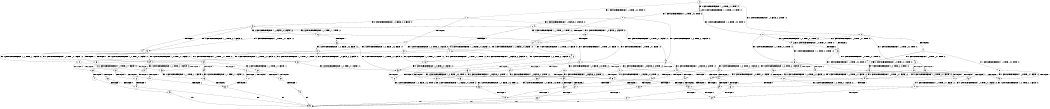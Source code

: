digraph BCG {
size = "7, 10.5";
center = TRUE;
node [shape = circle];
0 [peripheries = 2];
0 -> 1 [label = "EX !1 !ATOMIC_EXCH_BRANCH (1, +1, TRUE, +0, 2, TRUE) !:0:"];
0 -> 2 [label = "EX !2 !ATOMIC_EXCH_BRANCH (1, +0, FALSE, +0, 3, TRUE) !:0:"];
0 -> 3 [label = "EX !0 !ATOMIC_EXCH_BRANCH (1, +0, TRUE, +0, 1, TRUE) !:0:"];
1 -> 4 [label = "TERMINATE !1"];
1 -> 5 [label = "EX !2 !ATOMIC_EXCH_BRANCH (1, +0, FALSE, +0, 3, FALSE) !:0:"];
1 -> 6 [label = "EX !0 !ATOMIC_EXCH_BRANCH (1, +0, TRUE, +0, 1, FALSE) !:0:"];
2 -> 7 [label = "TERMINATE !2"];
2 -> 8 [label = "EX !1 !ATOMIC_EXCH_BRANCH (1, +1, TRUE, +0, 2, TRUE) !:0:"];
2 -> 9 [label = "EX !0 !ATOMIC_EXCH_BRANCH (1, +0, TRUE, +0, 1, TRUE) !:0:"];
3 -> 10 [label = "EX !1 !ATOMIC_EXCH_BRANCH (1, +1, TRUE, +0, 2, TRUE) !:0:"];
3 -> 11 [label = "EX !2 !ATOMIC_EXCH_BRANCH (1, +0, FALSE, +0, 3, TRUE) !:0:"];
3 -> 3 [label = "EX !0 !ATOMIC_EXCH_BRANCH (1, +0, TRUE, +0, 1, TRUE) !:0:"];
4 -> 12 [label = "EX !2 !ATOMIC_EXCH_BRANCH (1, +0, FALSE, +0, 3, FALSE) !:0:"];
4 -> 13 [label = "EX !0 !ATOMIC_EXCH_BRANCH (1, +0, TRUE, +0, 1, FALSE) !:0:"];
5 -> 14 [label = "TERMINATE !1"];
5 -> 15 [label = "EX !0 !ATOMIC_EXCH_BRANCH (1, +0, TRUE, +0, 1, FALSE) !:0:"];
5 -> 16 [label = "EX !2 !ATOMIC_EXCH_BRANCH (1, +1, TRUE, +1, 1, TRUE) !:0:"];
6 -> 17 [label = "TERMINATE !1"];
6 -> 18 [label = "TERMINATE !0"];
6 -> 19 [label = "EX !2 !ATOMIC_EXCH_BRANCH (1, +0, FALSE, +0, 3, TRUE) !:0:"];
7 -> 20 [label = "EX !1 !ATOMIC_EXCH_BRANCH (1, +1, TRUE, +0, 2, TRUE) !:0:"];
7 -> 21 [label = "EX !0 !ATOMIC_EXCH_BRANCH (1, +0, TRUE, +0, 1, TRUE) !:0:"];
8 -> 22 [label = "TERMINATE !1"];
8 -> 23 [label = "TERMINATE !2"];
8 -> 24 [label = "EX !0 !ATOMIC_EXCH_BRANCH (1, +0, TRUE, +0, 1, FALSE) !:0:"];
9 -> 25 [label = "TERMINATE !2"];
9 -> 26 [label = "EX !1 !ATOMIC_EXCH_BRANCH (1, +1, TRUE, +0, 2, TRUE) !:0:"];
9 -> 9 [label = "EX !0 !ATOMIC_EXCH_BRANCH (1, +0, TRUE, +0, 1, TRUE) !:0:"];
10 -> 27 [label = "TERMINATE !1"];
10 -> 28 [label = "EX !2 !ATOMIC_EXCH_BRANCH (1, +0, FALSE, +0, 3, FALSE) !:0:"];
10 -> 6 [label = "EX !0 !ATOMIC_EXCH_BRANCH (1, +0, TRUE, +0, 1, FALSE) !:0:"];
11 -> 25 [label = "TERMINATE !2"];
11 -> 26 [label = "EX !1 !ATOMIC_EXCH_BRANCH (1, +1, TRUE, +0, 2, TRUE) !:0:"];
11 -> 9 [label = "EX !0 !ATOMIC_EXCH_BRANCH (1, +0, TRUE, +0, 1, TRUE) !:0:"];
12 -> 29 [label = "EX !0 !ATOMIC_EXCH_BRANCH (1, +0, TRUE, +0, 1, FALSE) !:0:"];
12 -> 30 [label = "EX !2 !ATOMIC_EXCH_BRANCH (1, +1, TRUE, +1, 1, TRUE) !:0:"];
13 -> 31 [label = "TERMINATE !0"];
13 -> 32 [label = "EX !2 !ATOMIC_EXCH_BRANCH (1, +0, FALSE, +0, 3, TRUE) !:0:"];
14 -> 29 [label = "EX !0 !ATOMIC_EXCH_BRANCH (1, +0, TRUE, +0, 1, FALSE) !:0:"];
14 -> 30 [label = "EX !2 !ATOMIC_EXCH_BRANCH (1, +1, TRUE, +1, 1, TRUE) !:0:"];
15 -> 33 [label = "TERMINATE !1"];
15 -> 34 [label = "TERMINATE !0"];
15 -> 35 [label = "EX !2 !ATOMIC_EXCH_BRANCH (1, +1, TRUE, +1, 1, FALSE) !:0:"];
16 -> 36 [label = "TERMINATE !1"];
16 -> 37 [label = "EX !0 !ATOMIC_EXCH_BRANCH (1, +0, TRUE, +0, 1, FALSE) !:0:"];
16 -> 5 [label = "EX !2 !ATOMIC_EXCH_BRANCH (1, +0, FALSE, +0, 3, FALSE) !:0:"];
17 -> 31 [label = "TERMINATE !0"];
17 -> 32 [label = "EX !2 !ATOMIC_EXCH_BRANCH (1, +0, FALSE, +0, 3, TRUE) !:0:"];
18 -> 38 [label = "TERMINATE !1"];
18 -> 39 [label = "EX !2 !ATOMIC_EXCH_BRANCH (1, +0, FALSE, +0, 3, TRUE) !:1:"];
19 -> 40 [label = "TERMINATE !1"];
19 -> 41 [label = "TERMINATE !2"];
19 -> 42 [label = "TERMINATE !0"];
20 -> 43 [label = "TERMINATE !1"];
20 -> 44 [label = "EX !0 !ATOMIC_EXCH_BRANCH (1, +0, TRUE, +0, 1, FALSE) !:0:"];
21 -> 45 [label = "EX !1 !ATOMIC_EXCH_BRANCH (1, +1, TRUE, +0, 2, TRUE) !:0:"];
21 -> 21 [label = "EX !0 !ATOMIC_EXCH_BRANCH (1, +0, TRUE, +0, 1, TRUE) !:0:"];
22 -> 46 [label = "TERMINATE !2"];
22 -> 47 [label = "EX !0 !ATOMIC_EXCH_BRANCH (1, +0, TRUE, +0, 1, FALSE) !:0:"];
23 -> 43 [label = "TERMINATE !1"];
23 -> 44 [label = "EX !0 !ATOMIC_EXCH_BRANCH (1, +0, TRUE, +0, 1, FALSE) !:0:"];
24 -> 40 [label = "TERMINATE !1"];
24 -> 41 [label = "TERMINATE !2"];
24 -> 42 [label = "TERMINATE !0"];
25 -> 45 [label = "EX !1 !ATOMIC_EXCH_BRANCH (1, +1, TRUE, +0, 2, TRUE) !:0:"];
25 -> 21 [label = "EX !0 !ATOMIC_EXCH_BRANCH (1, +0, TRUE, +0, 1, TRUE) !:0:"];
26 -> 48 [label = "TERMINATE !1"];
26 -> 49 [label = "TERMINATE !2"];
26 -> 24 [label = "EX !0 !ATOMIC_EXCH_BRANCH (1, +0, TRUE, +0, 1, FALSE) !:0:"];
27 -> 50 [label = "EX !2 !ATOMIC_EXCH_BRANCH (1, +0, FALSE, +0, 3, FALSE) !:0:"];
27 -> 13 [label = "EX !0 !ATOMIC_EXCH_BRANCH (1, +0, TRUE, +0, 1, FALSE) !:0:"];
28 -> 51 [label = "TERMINATE !1"];
28 -> 52 [label = "EX !2 !ATOMIC_EXCH_BRANCH (1, +1, TRUE, +1, 1, TRUE) !:0:"];
28 -> 15 [label = "EX !0 !ATOMIC_EXCH_BRANCH (1, +0, TRUE, +0, 1, FALSE) !:0:"];
29 -> 53 [label = "TERMINATE !0"];
29 -> 54 [label = "EX !2 !ATOMIC_EXCH_BRANCH (1, +1, TRUE, +1, 1, FALSE) !:0:"];
30 -> 55 [label = "EX !0 !ATOMIC_EXCH_BRANCH (1, +0, TRUE, +0, 1, FALSE) !:0:"];
30 -> 12 [label = "EX !2 !ATOMIC_EXCH_BRANCH (1, +0, FALSE, +0, 3, FALSE) !:0:"];
31 -> 56 [label = "EX !2 !ATOMIC_EXCH_BRANCH (1, +0, FALSE, +0, 3, TRUE) !:2:"];
32 -> 57 [label = "TERMINATE !2"];
32 -> 58 [label = "TERMINATE !0"];
33 -> 53 [label = "TERMINATE !0"];
33 -> 54 [label = "EX !2 !ATOMIC_EXCH_BRANCH (1, +1, TRUE, +1, 1, FALSE) !:0:"];
34 -> 59 [label = "TERMINATE !1"];
34 -> 60 [label = "EX !2 !ATOMIC_EXCH_BRANCH (1, +1, TRUE, +1, 1, FALSE) !:1:"];
35 -> 61 [label = "TERMINATE !1"];
35 -> 62 [label = "TERMINATE !2"];
35 -> 63 [label = "TERMINATE !0"];
36 -> 55 [label = "EX !0 !ATOMIC_EXCH_BRANCH (1, +0, TRUE, +0, 1, FALSE) !:0:"];
36 -> 12 [label = "EX !2 !ATOMIC_EXCH_BRANCH (1, +0, FALSE, +0, 3, FALSE) !:0:"];
37 -> 64 [label = "TERMINATE !1"];
37 -> 65 [label = "TERMINATE !0"];
37 -> 19 [label = "EX !2 !ATOMIC_EXCH_BRANCH (1, +0, FALSE, +0, 3, TRUE) !:0:"];
38 -> 56 [label = "EX !2 !ATOMIC_EXCH_BRANCH (1, +0, FALSE, +0, 3, TRUE) !:2:"];
39 -> 66 [label = "TERMINATE !1"];
39 -> 67 [label = "TERMINATE !2"];
40 -> 57 [label = "TERMINATE !2"];
40 -> 58 [label = "TERMINATE !0"];
41 -> 68 [label = "TERMINATE !1"];
41 -> 69 [label = "TERMINATE !0"];
42 -> 66 [label = "TERMINATE !1"];
42 -> 67 [label = "TERMINATE !2"];
43 -> 70 [label = "EX !0 !ATOMIC_EXCH_BRANCH (1, +0, TRUE, +0, 1, FALSE) !:0:"];
44 -> 68 [label = "TERMINATE !1"];
44 -> 69 [label = "TERMINATE !0"];
45 -> 71 [label = "TERMINATE !1"];
45 -> 44 [label = "EX !0 !ATOMIC_EXCH_BRANCH (1, +0, TRUE, +0, 1, FALSE) !:0:"];
46 -> 70 [label = "EX !0 !ATOMIC_EXCH_BRANCH (1, +0, TRUE, +0, 1, FALSE) !:0:"];
47 -> 57 [label = "TERMINATE !2"];
47 -> 58 [label = "TERMINATE !0"];
48 -> 72 [label = "TERMINATE !2"];
48 -> 47 [label = "EX !0 !ATOMIC_EXCH_BRANCH (1, +0, TRUE, +0, 1, FALSE) !:0:"];
49 -> 71 [label = "TERMINATE !1"];
49 -> 44 [label = "EX !0 !ATOMIC_EXCH_BRANCH (1, +0, TRUE, +0, 1, FALSE) !:0:"];
50 -> 73 [label = "EX !2 !ATOMIC_EXCH_BRANCH (1, +1, TRUE, +1, 1, TRUE) !:0:"];
50 -> 29 [label = "EX !0 !ATOMIC_EXCH_BRANCH (1, +0, TRUE, +0, 1, FALSE) !:0:"];
51 -> 73 [label = "EX !2 !ATOMIC_EXCH_BRANCH (1, +1, TRUE, +1, 1, TRUE) !:0:"];
51 -> 29 [label = "EX !0 !ATOMIC_EXCH_BRANCH (1, +0, TRUE, +0, 1, FALSE) !:0:"];
52 -> 74 [label = "TERMINATE !1"];
52 -> 28 [label = "EX !2 !ATOMIC_EXCH_BRANCH (1, +0, FALSE, +0, 3, FALSE) !:0:"];
52 -> 37 [label = "EX !0 !ATOMIC_EXCH_BRANCH (1, +0, TRUE, +0, 1, FALSE) !:0:"];
53 -> 75 [label = "EX !2 !ATOMIC_EXCH_BRANCH (1, +1, TRUE, +1, 1, FALSE) !:2:"];
54 -> 76 [label = "TERMINATE !2"];
54 -> 77 [label = "TERMINATE !0"];
55 -> 78 [label = "TERMINATE !0"];
55 -> 32 [label = "EX !2 !ATOMIC_EXCH_BRANCH (1, +0, FALSE, +0, 3, TRUE) !:0:"];
56 -> 79 [label = "TERMINATE !2"];
57 -> 80 [label = "TERMINATE !0"];
58 -> 79 [label = "TERMINATE !2"];
59 -> 75 [label = "EX !2 !ATOMIC_EXCH_BRANCH (1, +1, TRUE, +1, 1, FALSE) !:2:"];
60 -> 81 [label = "TERMINATE !1"];
60 -> 82 [label = "TERMINATE !2"];
61 -> 76 [label = "TERMINATE !2"];
61 -> 77 [label = "TERMINATE !0"];
62 -> 83 [label = "TERMINATE !1"];
62 -> 84 [label = "TERMINATE !0"];
63 -> 81 [label = "TERMINATE !1"];
63 -> 82 [label = "TERMINATE !2"];
64 -> 78 [label = "TERMINATE !0"];
64 -> 32 [label = "EX !2 !ATOMIC_EXCH_BRANCH (1, +0, FALSE, +0, 3, TRUE) !:0:"];
65 -> 85 [label = "TERMINATE !1"];
65 -> 39 [label = "EX !2 !ATOMIC_EXCH_BRANCH (1, +0, FALSE, +0, 3, TRUE) !:1:"];
66 -> 79 [label = "TERMINATE !2"];
67 -> 86 [label = "TERMINATE !1"];
68 -> 80 [label = "TERMINATE !0"];
69 -> 87 [label = "TERMINATE !1"];
70 -> 80 [label = "TERMINATE !0"];
71 -> 70 [label = "EX !0 !ATOMIC_EXCH_BRANCH (1, +0, TRUE, +0, 1, FALSE) !:0:"];
72 -> 70 [label = "EX !0 !ATOMIC_EXCH_BRANCH (1, +0, TRUE, +0, 1, FALSE) !:0:"];
73 -> 50 [label = "EX !2 !ATOMIC_EXCH_BRANCH (1, +0, FALSE, +0, 3, FALSE) !:0:"];
73 -> 55 [label = "EX !0 !ATOMIC_EXCH_BRANCH (1, +0, TRUE, +0, 1, FALSE) !:0:"];
74 -> 50 [label = "EX !2 !ATOMIC_EXCH_BRANCH (1, +0, FALSE, +0, 3, FALSE) !:0:"];
74 -> 55 [label = "EX !0 !ATOMIC_EXCH_BRANCH (1, +0, TRUE, +0, 1, FALSE) !:0:"];
75 -> 88 [label = "TERMINATE !2"];
76 -> 89 [label = "TERMINATE !0"];
77 -> 88 [label = "TERMINATE !2"];
78 -> 56 [label = "EX !2 !ATOMIC_EXCH_BRANCH (1, +0, FALSE, +0, 3, TRUE) !:2:"];
79 -> 90 [label = "exit"];
80 -> 90 [label = "exit"];
81 -> 88 [label = "TERMINATE !2"];
82 -> 91 [label = "TERMINATE !1"];
83 -> 89 [label = "TERMINATE !0"];
84 -> 92 [label = "TERMINATE !1"];
85 -> 56 [label = "EX !2 !ATOMIC_EXCH_BRANCH (1, +0, FALSE, +0, 3, TRUE) !:2:"];
86 -> 90 [label = "exit"];
87 -> 90 [label = "exit"];
88 -> 90 [label = "exit"];
89 -> 90 [label = "exit"];
91 -> 90 [label = "exit"];
92 -> 90 [label = "exit"];
}
